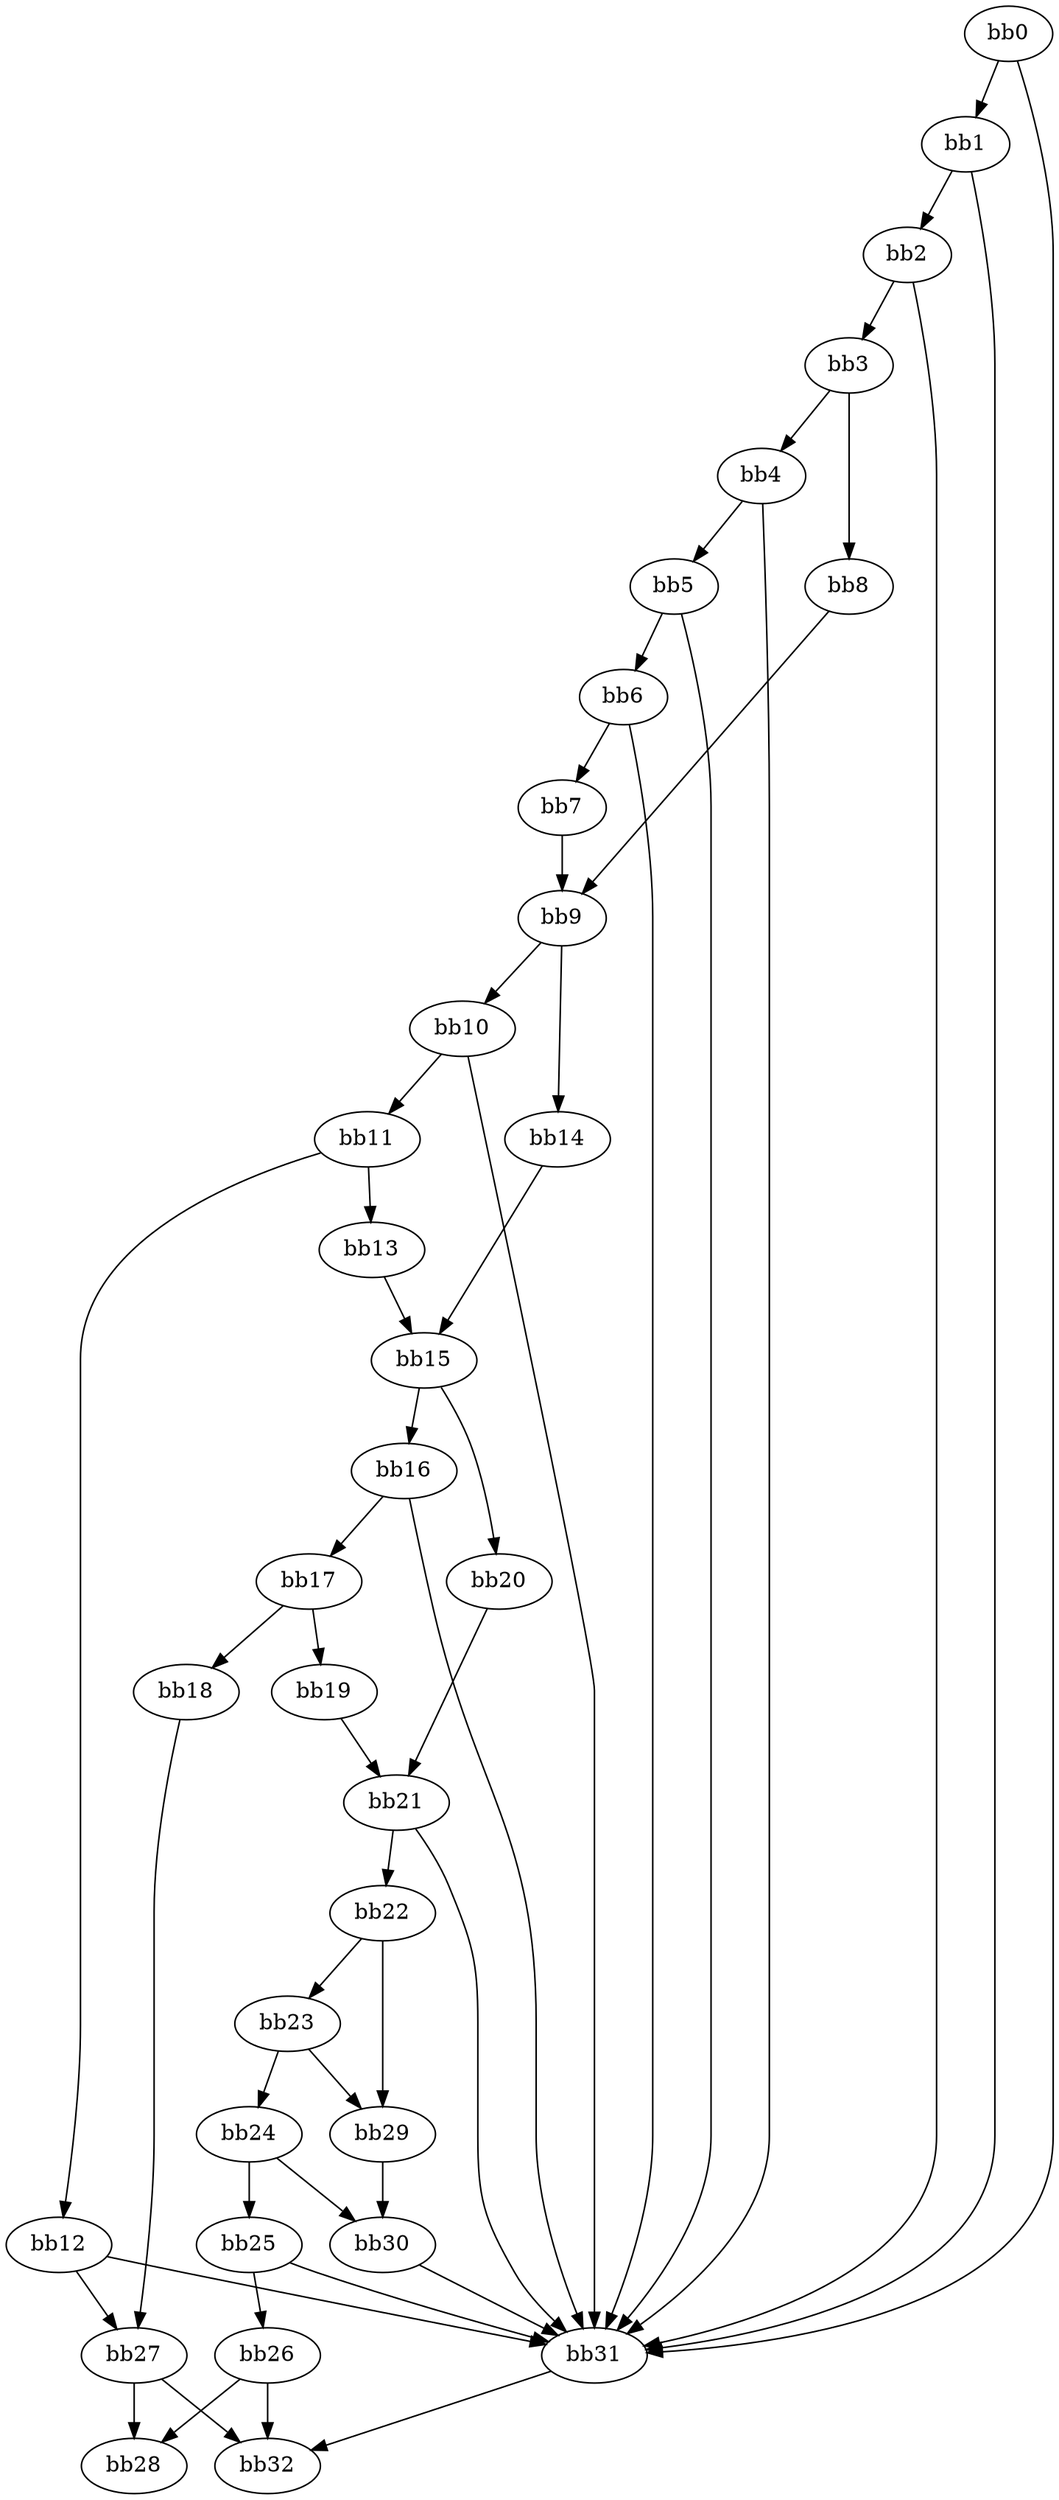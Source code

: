 digraph {
    0 [ label = "bb0\l" ]
    1 [ label = "bb1\l" ]
    2 [ label = "bb2\l" ]
    3 [ label = "bb3\l" ]
    4 [ label = "bb4\l" ]
    5 [ label = "bb5\l" ]
    6 [ label = "bb6\l" ]
    7 [ label = "bb7\l" ]
    8 [ label = "bb8\l" ]
    9 [ label = "bb9\l" ]
    10 [ label = "bb10\l" ]
    11 [ label = "bb11\l" ]
    12 [ label = "bb12\l" ]
    13 [ label = "bb13\l" ]
    14 [ label = "bb14\l" ]
    15 [ label = "bb15\l" ]
    16 [ label = "bb16\l" ]
    17 [ label = "bb17\l" ]
    18 [ label = "bb18\l" ]
    19 [ label = "bb19\l" ]
    20 [ label = "bb20\l" ]
    21 [ label = "bb21\l" ]
    22 [ label = "bb22\l" ]
    23 [ label = "bb23\l" ]
    24 [ label = "bb24\l" ]
    25 [ label = "bb25\l" ]
    26 [ label = "bb26\l" ]
    27 [ label = "bb27\l" ]
    28 [ label = "bb28\l" ]
    29 [ label = "bb29\l" ]
    30 [ label = "bb30\l" ]
    31 [ label = "bb31\l" ]
    32 [ label = "bb32\l" ]
    0 -> 1 [ ]
    0 -> 31 [ ]
    1 -> 2 [ ]
    1 -> 31 [ ]
    2 -> 3 [ ]
    2 -> 31 [ ]
    3 -> 4 [ ]
    3 -> 8 [ ]
    4 -> 5 [ ]
    4 -> 31 [ ]
    5 -> 6 [ ]
    5 -> 31 [ ]
    6 -> 7 [ ]
    6 -> 31 [ ]
    7 -> 9 [ ]
    8 -> 9 [ ]
    9 -> 10 [ ]
    9 -> 14 [ ]
    10 -> 11 [ ]
    10 -> 31 [ ]
    11 -> 12 [ ]
    11 -> 13 [ ]
    12 -> 27 [ ]
    12 -> 31 [ ]
    13 -> 15 [ ]
    14 -> 15 [ ]
    15 -> 16 [ ]
    15 -> 20 [ ]
    16 -> 17 [ ]
    16 -> 31 [ ]
    17 -> 18 [ ]
    17 -> 19 [ ]
    18 -> 27 [ ]
    19 -> 21 [ ]
    20 -> 21 [ ]
    21 -> 22 [ ]
    21 -> 31 [ ]
    22 -> 23 [ ]
    22 -> 29 [ ]
    23 -> 24 [ ]
    23 -> 29 [ ]
    24 -> 25 [ ]
    24 -> 30 [ ]
    25 -> 26 [ ]
    25 -> 31 [ ]
    26 -> 28 [ ]
    26 -> 32 [ ]
    27 -> 28 [ ]
    27 -> 32 [ ]
    29 -> 30 [ ]
    30 -> 31 [ ]
    31 -> 32 [ ]
}


